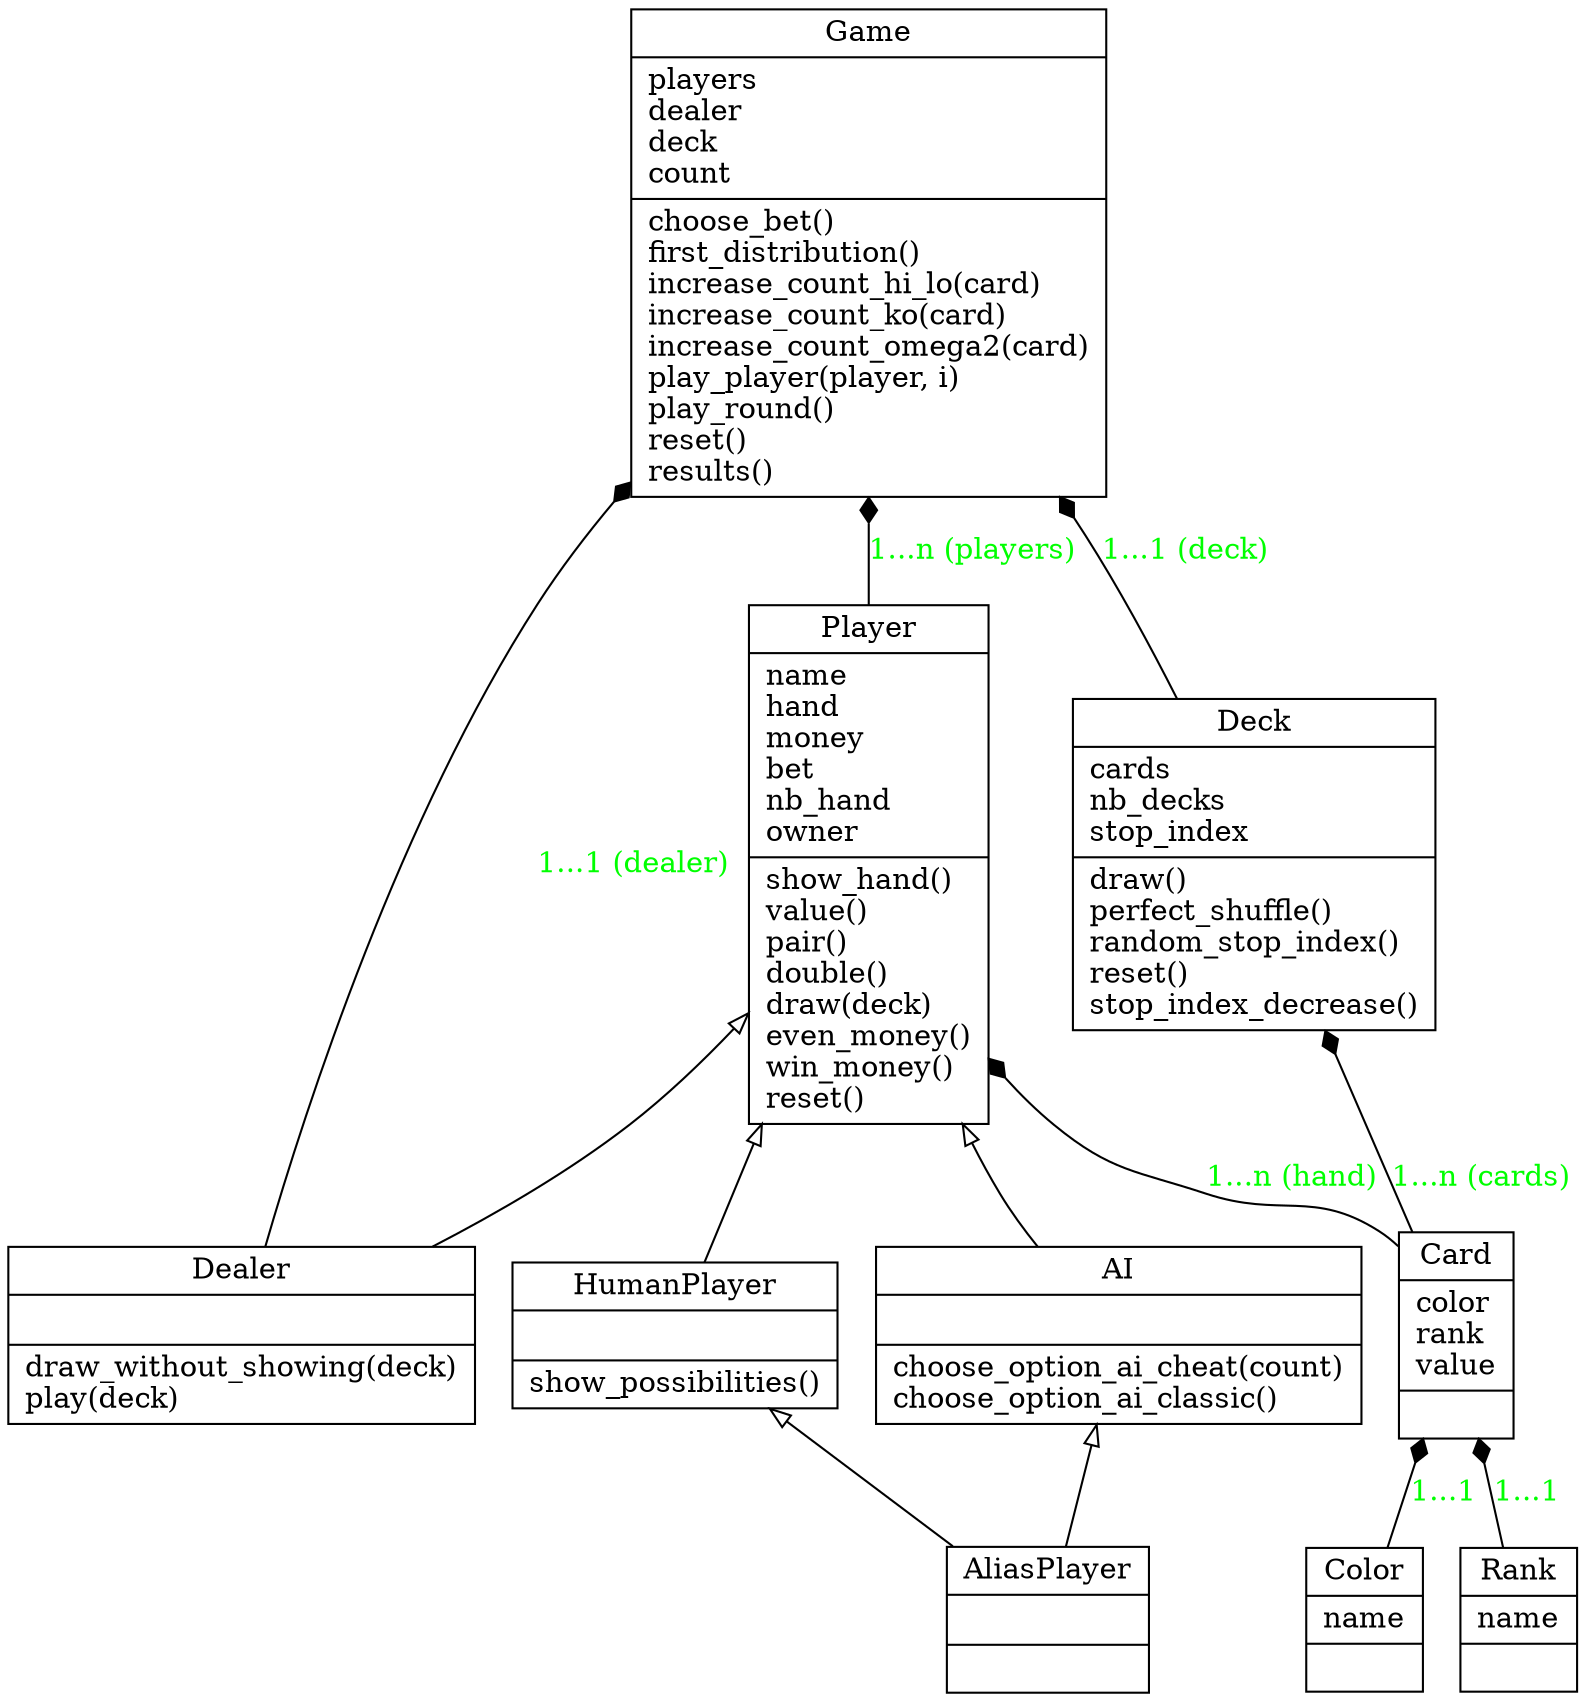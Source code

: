 digraph "classes" {
charset="utf-8"
rankdir=BT
"0" [label="{Game|players\ldealer\ldeck\lcount\l|choose_bet()\lfirst_distribution()\lincrease_count_hi_lo(card)\lincrease_count_ko(card)\lincrease_count_omega2(card)\lplay_player(player, i)\lplay_round()\lreset()\lresults()\l}", shape="record"];

"1" [label="{Deck|cards\lnb_decks\lstop_index\l|draw()\lperfect_shuffle()\lrandom_stop_index()\lreset()\lstop_index_decrease()\l}", shape="record"];
"2" [label="{Card|color\lrank\lvalue\l|}", shape="record"];
"3" [label="{Color|name\l|}", shape="record"];
"4" [label="{Rank|name\l|}", shape="record"];

"5" [label="{Player|name\lhand\lmoney\lbet\lnb_hand\lowner\l|show_hand()\lvalue()\lpair()\ldouble()\ldraw(deck)\leven_money()\lwin_money()\lreset()\l}", shape="record"];
"6" [label="{Dealer|\l|draw_without_showing(deck)\lplay(deck)\l}", shape="record"];
"7" [label="{HumanPlayer|\l|show_possibilities()\l}", shape="record"];
"8" [label="{AI|\l|choose_option_ai_cheat(count)\lchoose_option_ai_classic()\l}", shape="record"];
"9" [label="{AliasPlayer|\l|}", shape="record"];




"8" -> "5" [arrowhead="empty", arrowtail="none"];
"6" -> "5" [arrowhead="empty", arrowtail="none"];
"7" -> "5" [arrowhead="empty", arrowtail="none"];

"9" -> "7" [arrowhead="empty", arrowtail="none"];
"9" -> "8" [arrowhead="empty", arrowtail="none"];

"6" -> "0" [arrowhead="diamond", arrowtail="none", fontcolor="green", label="1...1 (dealer)", style="solid"];
"5" -> "0" [arrowhead="diamond", arrowtail="none", fontcolor="green", label="1...n (players)", style="solid"];
"1" -> "0" [arrowhead="diamond", arrowtail="none", fontcolor="green", label="1...1 (deck)" , style="solid"];

"2" -> "1" [arrowhead="diamond", arrowtail="none", fontcolor="green", label="1...n (cards)", style="solid"];

"2" -> "5" [arrowhead="diamond", arrowtail="none", fontcolor="green", label="1...n (hand)", style="solid"];

"3" -> "2" [arrowhead="diamond", arrowtail="none", fontcolor="green", label="1...1", style="solid"];
"4" -> "2" [arrowhead="diamond", arrowtail="none", fontcolor="green", label="1...1", style="solid"];
}
